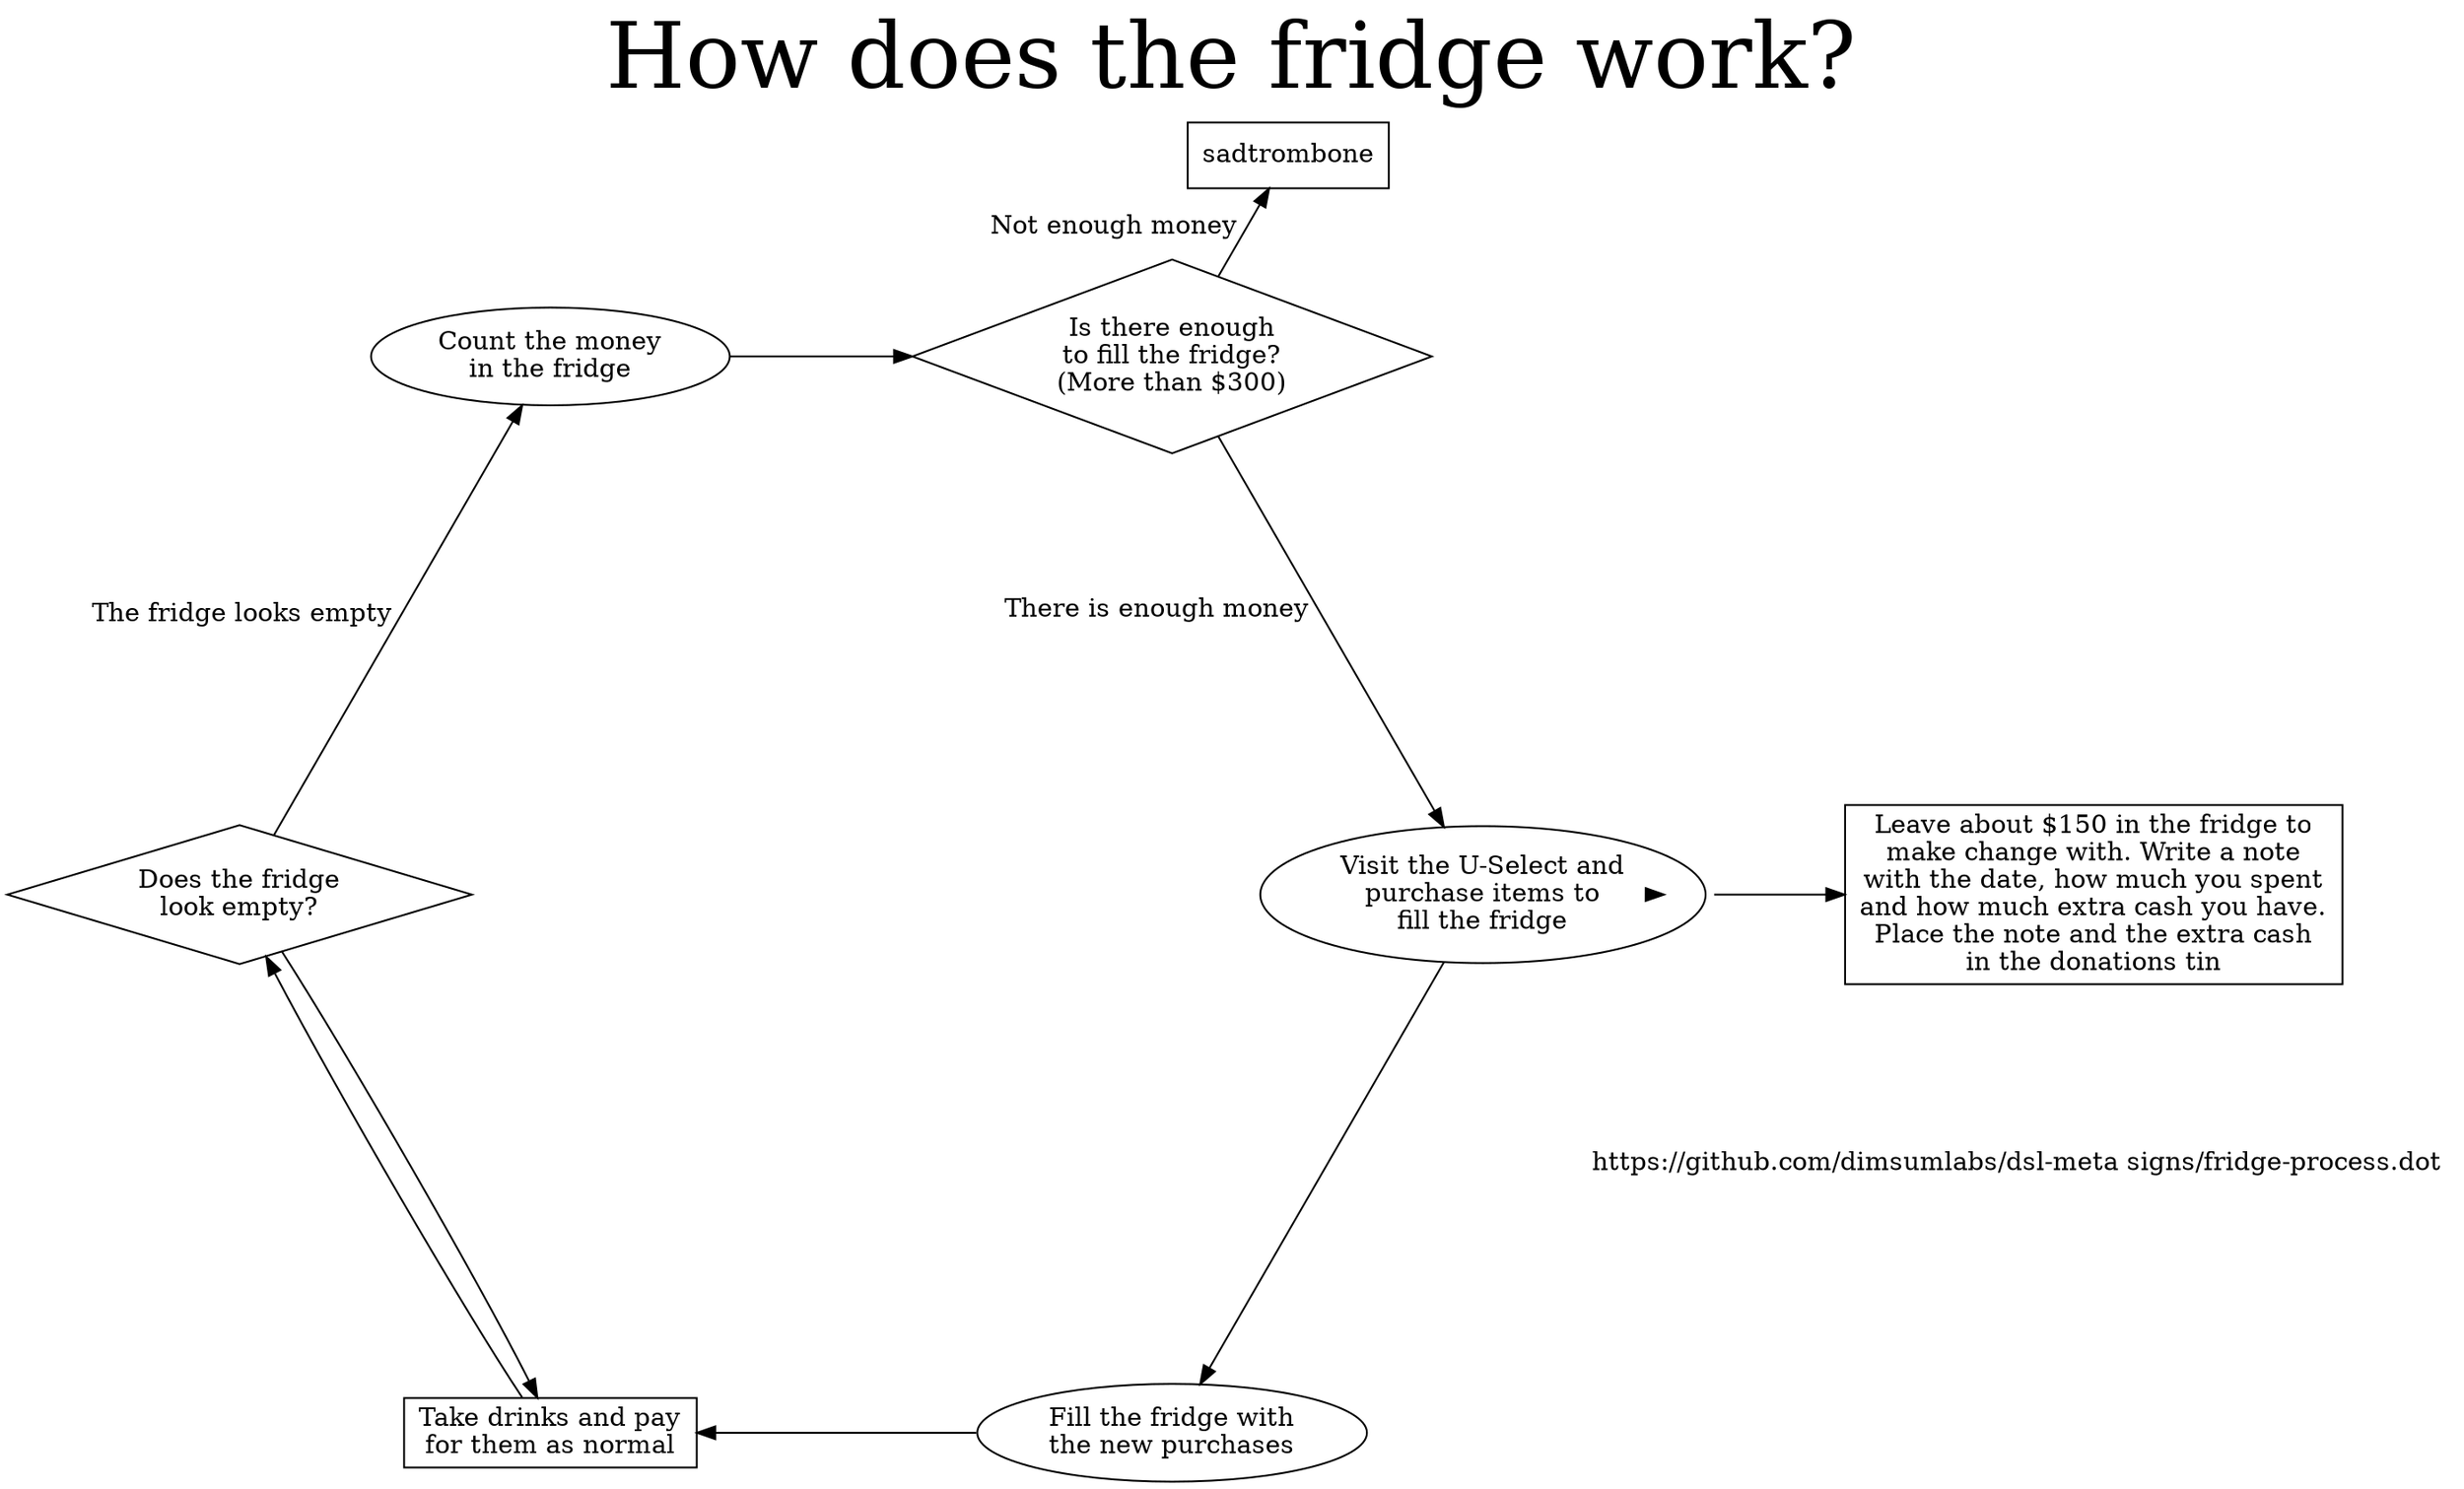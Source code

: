 #
# Show the fridge flowchart
#

digraph G {
    layout=circo;

    fontsize="50";
    labelloc="t";
    label="How does the fridge work?";

    lookingempty [shape=diamond label="Does the fridge\nlook empty?"];
    count [shape=ellipse label="Count the money\nin the fridge"];
    enough [shape=diamond label="Is there enough\nto fill the fridge?\n(More than $300)"];
    purchase [shape=ellipse label="Visit the U-Select and\npurchase items to\nfill the fridge"];
    fill [shape=ellipse label="Fill the fridge with\nthe new purchases"];
    drink [shape=rectangle label="Take drinks and pay\nfor them as normal"];
    sadtrombone [shape=rectangle];
    spacer [shape=none label=""];
    note [shape=rectangle label="Leave about $150 in the fridge to\nmake change with. Write a note\nwith the date, how much you spent\nand how much extra cash you have.\nPlace the note and the extra cash\nin the donations tin"];

    ref [shape=none label="https://github.com/dimsumlabs/dsl-meta signs/fridge-process.dot"];

    lookingempty -> count [label="The fridge looks empty"];
    lookingempty -> drink;
    count -> enough;
    enough -> sadtrombone [label="Not enough money"];

    enough -> purchase [label="There is enough money  "];
    purchase -> fill;
    purchase -> spacer -> note;
    fill -> drink;
    drink -> lookingempty;
}
